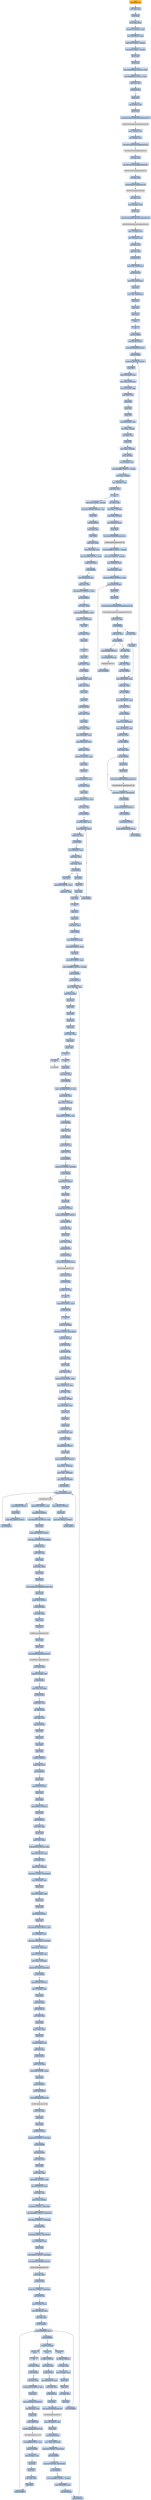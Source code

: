 digraph G {
node[shape=rectangle,style=filled,fillcolor=lightsteelblue,color=lightsteelblue]
bgcolor="transparent"
a0x01006af8call_0x01007119[label="start\ncall 0x01007119",color="lightgrey",fillcolor="orange"];
a0x01007119movl_edi_edi[label="0x01007119\nmovl %edi, %edi"];
a0x0100711bpushl_ebp[label="0x0100711b\npushl %ebp"];
a0x0100711cmovl_esp_ebp[label="0x0100711c\nmovl %esp, %ebp"];
a0x0100711esubl_0x10UINT8_esp[label="0x0100711e\nsubl $0x10<UINT8>, %esp"];
a0x01007121movl_0x0100c2c4_eax[label="0x01007121\nmovl 0x0100c2c4, %eax"];
a0x01007126andl_0x0UINT8__8ebp_[label="0x01007126\nandl $0x0<UINT8>, -8(%ebp)"];
a0x0100712aandl_0x0UINT8__4ebp_[label="0x0100712a\nandl $0x0<UINT8>, -4(%ebp)"];
a0x0100712epushl_ebx[label="0x0100712e\npushl %ebx"];
a0x0100712fpushl_edi[label="0x0100712f\npushl %edi"];
a0x01007130movl_0xbb40e64eUINT32_edi[label="0x01007130\nmovl $0xbb40e64e<UINT32>, %edi"];
a0x01007135movl_0xffff0000UINT32_ebx[label="0x01007135\nmovl $0xffff0000<UINT32>, %ebx"];
a0x0100713acmpl_edi_eax[label="0x0100713a\ncmpl %edi, %eax"];
a0x0100713cje_0x0100714b[label="0x0100713c\nje 0x0100714b"];
a0x0100714bpushl_esi[label="0x0100714b\npushl %esi"];
a0x0100714cleal__8ebp__eax[label="0x0100714c\nleal -8(%ebp), %eax"];
a0x0100714fpushl_eax[label="0x0100714f\npushl %eax"];
a0x01007150call_GetSystemTimeAsFileTime_kernel32_dll[label="0x01007150\ncall GetSystemTimeAsFileTime@kernel32.dll"];
GetSystemTimeAsFileTime_kernel32_dll[label="GetSystemTimeAsFileTime@kernel32.dll",color="lightgrey",fillcolor="lightgrey"];
a0x01007156movl__4ebp__esi[label="0x01007156\nmovl -4(%ebp), %esi"];
a0x01007159xorl__8ebp__esi[label="0x01007159\nxorl -8(%ebp), %esi"];
a0x0100715ccall_GetCurrentProcessId_kernel32_dll[label="0x0100715c\ncall GetCurrentProcessId@kernel32.dll"];
GetCurrentProcessId_kernel32_dll[label="GetCurrentProcessId@kernel32.dll",color="lightgrey",fillcolor="lightgrey"];
a0x01007162xorl_eax_esi[label="0x01007162\nxorl %eax, %esi"];
a0x01007164call_GetCurrentThreadId_kernel32_dll[label="0x01007164\ncall GetCurrentThreadId@kernel32.dll"];
GetCurrentThreadId_kernel32_dll[label="GetCurrentThreadId@kernel32.dll",color="lightgrey",fillcolor="lightgrey"];
a0x0100716axorl_eax_esi[label="0x0100716a\nxorl %eax, %esi"];
a0x0100716ccall_GetTickCount_kernel32_dll[label="0x0100716c\ncall GetTickCount@kernel32.dll"];
GetTickCount_kernel32_dll[label="GetTickCount@kernel32.dll",color="lightgrey",fillcolor="lightgrey"];
a0x01007172xorl_eax_esi[label="0x01007172\nxorl %eax, %esi"];
a0x01007174leal__16ebp__eax[label="0x01007174\nleal -16(%ebp), %eax"];
a0x01007177pushl_eax[label="0x01007177\npushl %eax"];
a0x01007178call_QueryPerformanceCounter_kernel32_dll[label="0x01007178\ncall QueryPerformanceCounter@kernel32.dll"];
QueryPerformanceCounter_kernel32_dll[label="QueryPerformanceCounter@kernel32.dll",color="lightgrey",fillcolor="lightgrey"];
a0x0100717emovl__12ebp__eax[label="0x0100717e\nmovl -12(%ebp), %eax"];
a0x01007181xorl__16ebp__eax[label="0x01007181\nxorl -16(%ebp), %eax"];
a0x01007184xorl_eax_esi[label="0x01007184\nxorl %eax, %esi"];
a0x01007186cmpl_edi_esi[label="0x01007186\ncmpl %edi, %esi"];
a0x01007188je_0x01007192[label="0x01007188\nje 0x01007192"];
a0x0100718atestl_ebx_0x0100c2c4[label="0x0100718a\ntestl %ebx, 0x0100c2c4"];
a0x01007190jne_0x01007197[label="0x01007190\njne 0x01007197"];
a0x01007197movl_esi_0x0100c2c4[label="0x01007197\nmovl %esi, 0x0100c2c4"];
a0x0100719dnotl_esi[label="0x0100719d\nnotl %esi"];
a0x0100719fmovl_esi_0x0100c2c8[label="0x0100719f\nmovl %esi, 0x0100c2c8"];
a0x010071a5popl_esi[label="0x010071a5\npopl %esi"];
a0x010071a6popl_edi[label="0x010071a6\npopl %edi"];
a0x010071a7popl_ebx[label="0x010071a7\npopl %ebx"];
a0x010071a8leave_[label="0x010071a8\nleave "];
a0x010071a9ret[label="0x010071a9\nret"];
a0x01006afdjmp_0x0100684f[label="0x01006afd\njmp 0x0100684f"];
a0x0100684fpushl_0x58UINT8[label="0x0100684f\npushl $0x58<UINT8>"];
a0x01006851pushl_0x100aca8UINT32[label="0x01006851\npushl $0x100aca8<UINT32>"];
a0x01006856call_0x01006fd4[label="0x01006856\ncall 0x01006fd4"];
a0x01006fd4pushl_0x1007032UINT32[label="0x01006fd4\npushl $0x1007032<UINT32>"];
a0x01006fd9pushl_fs_0[label="0x01006fd9\npushl %fs:0"];
a0x01006fe0movl_0x10esp__eax[label="0x01006fe0\nmovl 0x10(%esp), %eax"];
a0x01006fe4movl_ebp_0x10esp_[label="0x01006fe4\nmovl %ebp, 0x10(%esp)"];
a0x01006fe8leal_0x10esp__ebp[label="0x01006fe8\nleal 0x10(%esp), %ebp"];
a0x01006fecsubl_eax_esp[label="0x01006fec\nsubl %eax, %esp"];
a0x01006feepushl_ebx[label="0x01006fee\npushl %ebx"];
a0x01006fefpushl_esi[label="0x01006fef\npushl %esi"];
a0x01006ff0pushl_edi[label="0x01006ff0\npushl %edi"];
a0x01006ff1movl_0x0100c2c4_eax[label="0x01006ff1\nmovl 0x0100c2c4, %eax"];
a0x01006ff6xorl_eax__4ebp_[label="0x01006ff6\nxorl %eax, -4(%ebp)"];
a0x01006ff9xorl_ebp_eax[label="0x01006ff9\nxorl %ebp, %eax"];
a0x01006ffbpushl_eax[label="0x01006ffb\npushl %eax"];
a0x01006ffcmovl_esp__24ebp_[label="0x01006ffc\nmovl %esp, -24(%ebp)"];
a0x01006fffpushl__8ebp_[label="0x01006fff\npushl -8(%ebp)"];
a0x01007002movl__4ebp__eax[label="0x01007002\nmovl -4(%ebp), %eax"];
a0x01007005movl_0xfffffffeUINT32__4ebp_[label="0x01007005\nmovl $0xfffffffe<UINT32>, -4(%ebp)"];
a0x0100700cmovl_eax__8ebp_[label="0x0100700c\nmovl %eax, -8(%ebp)"];
a0x0100700fleal__16ebp__eax[label="0x0100700f\nleal -16(%ebp), %eax"];
a0x01007012movl_eax_fs_0[label="0x01007012\nmovl %eax, %fs:0"];
a0x01007018ret[label="0x01007018\nret"];
a0x0100685bxorl_ebx_ebx[label="0x0100685b\nxorl %ebx, %ebx"];
a0x0100685dmovl_ebx__28ebp_[label="0x0100685d\nmovl %ebx, -28(%ebp)"];
a0x01006860movl_ebx__4ebp_[label="0x01006860\nmovl %ebx, -4(%ebp)"];
a0x01006863leal__104ebp__eax[label="0x01006863\nleal -104(%ebp), %eax"];
a0x01006866pushl_eax[label="0x01006866\npushl %eax"];
a0x01006867call_GetStartupInfoA_kernel32_dll[label="0x01006867\ncall GetStartupInfoA@kernel32.dll"];
GetStartupInfoA_kernel32_dll[label="GetStartupInfoA@kernel32.dll",color="lightgrey",fillcolor="lightgrey"];
a0x0100686dmovl_0xfffffffeUINT32__4ebp_[label="0x0100686d\nmovl $0xfffffffe<UINT32>, -4(%ebp)"];
a0x01006874movl_0x1UINT32__4ebp_[label="0x01006874\nmovl $0x1<UINT32>, -4(%ebp)"];
a0x0100687bmovl_fs_0x18_eax[label="0x0100687b\nmovl %fs:0x18, %eax"];
a0x01006881movl_0x4eax__esi[label="0x01006881\nmovl 0x4(%eax), %esi"];
a0x01006884movl_0x100e250UINT32_edi[label="0x01006884\nmovl $0x100e250<UINT32>, %edi"];
a0x01006889pushl_0x0UINT8[label="0x01006889\npushl $0x0<UINT8>"];
a0x0100688bpushl_esi[label="0x0100688b\npushl %esi"];
a0x0100688cpushl_edi[label="0x0100688c\npushl %edi"];
a0x0100688dcall_InterlockedCompareExchange_kernel32_dll[label="0x0100688d\ncall InterlockedCompareExchange@kernel32.dll"];
InterlockedCompareExchange_kernel32_dll[label="InterlockedCompareExchange@kernel32.dll",color="lightgrey",fillcolor="lightgrey"];
a0x01006893testl_eax_eax[label="0x01006893\ntestl %eax, %eax"];
a0x01006895je_0x010068af[label="0x01006895\nje 0x010068af"];
a0x01006897cmpl_esi_eax[label="0x01006897\ncmpl %esi, %eax"];
a0x010068afxorl_esi_esi[label="0x010068af\nxorl %esi, %esi"];
a0x010068b1incl_esi[label="0x010068b1\nincl %esi"];
a0x010068b2movl_0x0100e24c_eax[label="0x010068b2\nmovl 0x0100e24c, %eax"];
a0x010068b7cmpl_esi_eax[label="0x010068b7\ncmpl %esi, %eax"];
a0x010068b9jne_0x010068c5[label="0x010068b9\njne 0x010068c5"];
a0x010068c5movl_0x0100e24c_eax[label="0x010068c5\nmovl 0x0100e24c, %eax"];
a0x010068catestl_eax_eax[label="0x010068ca\ntestl %eax, %eax"];
a0x010068ccjne_0x010068ee[label="0x010068cc\njne 0x010068ee"];
a0x010068eemovl_esi_0x0100cd94[label="0x010068ee\nmovl %esi, 0x0100cd94"];
a0x010068f4movl_0x0100e24c_eax[label="0x010068f4\nmovl 0x0100e24c, %eax"];
a0x010068f9cmpl_esi_eax[label="0x010068f9\ncmpl %esi, %eax"];
a0x010068fbjne_0x01006918[label="0x010068fb\njne 0x01006918"];
a0x01006918testl_ebx_ebx[label="0x01006918\ntestl %ebx, %ebx"];
a0x0100691ajne_0x01006924[label="0x0100691a\njne 0x01006924"];
a0x0100691cpushl_ebx[label="0x0100691c\npushl %ebx"];
a0x0100691dpushl_edi[label="0x0100691d\npushl %edi"];
a0x0100691ecall_InterlockedExchange_kernel32_dll[label="0x0100691e\ncall InterlockedExchange@kernel32.dll"];
InterlockedExchange_kernel32_dll[label="InterlockedExchange@kernel32.dll",color="lightgrey",fillcolor="lightgrey"];
a0x01006924cmpl_0x0UINT8_0x0100e258[label="0x01006924\ncmpl $0x0<UINT8>, 0x0100e258"];
a0x0100692bje_0x01006948[label="0x0100692b\nje 0x01006948"];
a0x0100692dpushl_0x100e258UINT32[label="0x0100692d\npushl $0x100e258<UINT32>"];
a0x01006932call_0x01006f49[label="0x01006932\ncall 0x01006f49"];
a0x01006f49pushl_0x8UINT8[label="0x01006f49\npushl $0x8<UINT8>"];
a0x01006f4bpushl_0x100acd0UINT32[label="0x01006f4b\npushl $0x100acd0<UINT32>"];
a0x01006f50call_0x01006fd4[label="0x01006f50\ncall 0x01006fd4"];
a0x01006f55andl_0x0UINT8__4ebp_[label="0x01006f55\nandl $0x0<UINT8>, -4(%ebp)"];
a0x01006f59movl_0x1000000UINT32_esi[label="0x01006f59\nmovl $0x1000000<UINT32>, %esi"];
a0x01006f5epushl_esi[label="0x01006f5e\npushl %esi"];
a0x01006f5fcall_0x01006ec0[label="0x01006f5f\ncall 0x01006ec0"];
a0x01006ec0movl_edi_edi[label="0x01006ec0\nmovl %edi, %edi"];
a0x01006ec2pushl_ebp[label="0x01006ec2\npushl %ebp"];
a0x01006ec3movl_esp_ebp[label="0x01006ec3\nmovl %esp, %ebp"];
a0x01006ec5movl_0x8ebp__ecx[label="0x01006ec5\nmovl 0x8(%ebp), %ecx"];
a0x01006ec8movl_0x5a4dUINT32_eax[label="0x01006ec8\nmovl $0x5a4d<UINT32>, %eax"];
a0x01006ecdcmpw_ax_ecx_[label="0x01006ecd\ncmpw %ax, (%ecx)"];
a0x01006ed0je_0x01006ed6[label="0x01006ed0\nje 0x01006ed6"];
a0x01006ed6movl_0x3cecx__eax[label="0x01006ed6\nmovl 0x3c(%ecx), %eax"];
a0x01006ed9addl_ecx_eax[label="0x01006ed9\naddl %ecx, %eax"];
a0x01006edbcmpl_0x4550UINT32_eax_[label="0x01006edb\ncmpl $0x4550<UINT32>, (%eax)"];
a0x01006ee1jne_0x01006ed2[label="0x01006ee1\njne 0x01006ed2"];
a0x01006ee3xorl_edx_edx[label="0x01006ee3\nxorl %edx, %edx"];
a0x01006ee5movl_0x10bUINT32_ecx[label="0x01006ee5\nmovl $0x10b<UINT32>, %ecx"];
a0x01006eeacmpw_cx_0x18eax_[label="0x01006eea\ncmpw %cx, 0x18(%eax)"];
a0x01006eeesete_dl[label="0x01006eee\nsete %dl"];
a0x01006ef1movl_edx_eax[label="0x01006ef1\nmovl %edx, %eax"];
a0x01006ef3popl_ebp[label="0x01006ef3\npopl %ebp"];
a0x01006ef4ret[label="0x01006ef4\nret"];
a0x01006f64popl_ecx[label="0x01006f64\npopl %ecx"];
a0x01006f65testl_eax_eax[label="0x01006f65\ntestl %eax, %eax"];
a0x01006f67je_0x01006fa6[label="0x01006f67\nje 0x01006fa6"];
a0x01006f69movl_0x8ebp__eax[label="0x01006f69\nmovl 0x8(%ebp), %eax"];
a0x01006f6csubl_esi_eax[label="0x01006f6c\nsubl %esi, %eax"];
a0x01006f6epushl_eax[label="0x01006f6e\npushl %eax"];
a0x01006f6fpushl_esi[label="0x01006f6f\npushl %esi"];
a0x01006f70call_0x01006f00[label="0x01006f70\ncall 0x01006f00"];
a0x01006f00movl_edi_edi[label="0x01006f00\nmovl %edi, %edi"];
a0x01006f02pushl_ebp[label="0x01006f02\npushl %ebp"];
a0x01006f03movl_esp_ebp[label="0x01006f03\nmovl %esp, %ebp"];
a0x01006f05movl_0x8ebp__eax[label="0x01006f05\nmovl 0x8(%ebp), %eax"];
a0x01006f08movl_0x3ceax__ecx[label="0x01006f08\nmovl 0x3c(%eax), %ecx"];
a0x01006f0baddl_eax_ecx[label="0x01006f0b\naddl %eax, %ecx"];
a0x01006f0dmovzwl_0x14ecx__eax[label="0x01006f0d\nmovzwl 0x14(%ecx), %eax"];
a0x01006f11pushl_ebx[label="0x01006f11\npushl %ebx"];
a0x01006f12pushl_esi[label="0x01006f12\npushl %esi"];
a0x01006f13movzwl_0x6ecx__esi[label="0x01006f13\nmovzwl 0x6(%ecx), %esi"];
a0x01006f17xorl_edx_edx[label="0x01006f17\nxorl %edx, %edx"];
a0x01006f19pushl_edi[label="0x01006f19\npushl %edi"];
a0x01006f1aleal_0x18eaxecx__eax[label="0x01006f1a\nleal 0x18(%eax,%ecx), %eax"];
a0x01006f1etestl_esi_esi[label="0x01006f1e\ntestl %esi, %esi"];
a0x01006f20jbe_0x01006f3d[label="0x01006f20\njbe 0x01006f3d"];
a0x01006f22movl_0xcebp__edi[label="0x01006f22\nmovl 0xc(%ebp), %edi"];
a0x01006f25movl_0xceax__ecx[label="0x01006f25\nmovl 0xc(%eax), %ecx"];
a0x01006f28cmpl_ecx_edi[label="0x01006f28\ncmpl %ecx, %edi"];
a0x01006f2ajb_0x01006f35[label="0x01006f2a\njb 0x01006f35"];
a0x01006f2cmovl_0x8eax__ebx[label="0x01006f2c\nmovl 0x8(%eax), %ebx"];
a0x01006f2faddl_ecx_ebx[label="0x01006f2f\naddl %ecx, %ebx"];
a0x01006f31cmpl_ebx_edi[label="0x01006f31\ncmpl %ebx, %edi"];
a0x01006f33jb_0x01006f3f[label="0x01006f33\njb 0x01006f3f"];
a0x01006f35incl_edx[label="0x01006f35\nincl %edx"];
a0x01006f36addl_0x28UINT8_eax[label="0x01006f36\naddl $0x28<UINT8>, %eax"];
a0x01006f39cmpl_esi_edx[label="0x01006f39\ncmpl %esi, %edx"];
a0x01006f3bjb_0x01006f25[label="0x01006f3b\njb 0x01006f25"];
a0x01006f3fpopl_edi[label="0x01006f3f\npopl %edi"];
a0x01006f40popl_esi[label="0x01006f40\npopl %esi"];
a0x01006f41popl_ebx[label="0x01006f41\npopl %ebx"];
a0x01006f42popl_ebp[label="0x01006f42\npopl %ebp"];
a0x01006f43ret[label="0x01006f43\nret"];
a0x01006f75popl_ecx[label="0x01006f75\npopl %ecx"];
a0x01006f76popl_ecx[label="0x01006f76\npopl %ecx"];
a0x01006f77testl_eax_eax[label="0x01006f77\ntestl %eax, %eax"];
a0x01006f79je_0x01006fa6[label="0x01006f79\nje 0x01006fa6"];
a0x01006f7bmovl_0x24eax__eax[label="0x01006f7b\nmovl 0x24(%eax), %eax"];
a0x01006f7eshrl_0x1fUINT8_eax[label="0x01006f7e\nshrl $0x1f<UINT8>, %eax"];
a0x01006f81notl_eax[label="0x01006f81\nnotl %eax"];
a0x01006f83andl_0x1UINT8_eax[label="0x01006f83\nandl $0x1<UINT8>, %eax"];
a0x01006f86movl_0xfffffffeUINT32__4ebp_[label="0x01006f86\nmovl $0xfffffffe<UINT32>, -4(%ebp)"];
a0x01006f8djmp_0x01006faf[label="0x01006f8d\njmp 0x01006faf"];
a0x01006fafcall_0x01007019[label="0x01006faf\ncall 0x01007019"];
a0x01007019movl__16ebp__ecx[label="0x01007019\nmovl -16(%ebp), %ecx"];
a0x0100701cmovl_ecx_fs_0[label="0x0100701c\nmovl %ecx, %fs:0"];
a0x01007023popl_ecx[label="0x01007023\npopl %ecx"];
a0x01007024popl_edi[label="0x01007024\npopl %edi"];
a0x01007025popl_edi[label="0x01007025\npopl %edi"];
a0x01007026popl_esi[label="0x01007026\npopl %esi"];
a0x01007027popl_ebx[label="0x01007027\npopl %ebx"];
a0x01007028movl_ebp_esp[label="0x01007028\nmovl %ebp, %esp"];
a0x0100702apopl_ebp[label="0x0100702a\npopl %ebp"];
a0x0100702bpushl_ecx[label="0x0100702b\npushl %ecx"];
a0x0100702cret[label="0x0100702c\nret"];
a0x01006fb4ret[label="0x01006fb4\nret"];
a0x01006937popl_ecx[label="0x01006937\npopl %ecx"];
a0x01006938testl_eax_eax[label="0x01006938\ntestl %eax, %eax"];
a0x0100693aje_0x01006948[label="0x0100693a\nje 0x01006948"];
a0x01006948movl__acmdln_msvcrt_dll_eax[label="0x01006948\nmovl _acmdln@msvcrt.dll, %eax"];
a0x0100694dmovl_eax__esi[label="0x0100694d\nmovl (%eax), %esi"];
a0x0100694fmovl_esi__32ebp_[label="0x0100694f\nmovl %esi, -32(%ebp)"];
a0x01006952movb_esi__al[label="0x01006952\nmovb (%esi), %al"];
a0x01006954cmpb_0x20UINT8_al[label="0x01006954\ncmpb $0x20<UINT8>, %al"];
a0x01006956ja_0x010069a4[label="0x01006956\nja 0x010069a4"];
a0x01006958testb_al_al[label="0x01006958\ntestb %al, %al"];
a0x0100695aje_0x01006962[label="0x0100695a\nje 0x01006962"];
a0x01006962movb_esi__al[label="0x01006962\nmovb (%esi), %al"];
a0x01006964testb_al_al[label="0x01006964\ntestb %al, %al"];
a0x01006966je_0x01006972[label="0x01006966\nje 0x01006972"];
a0x01006972testb_0x1UINT8__60ebp_[label="0x01006972\ntestb $0x1<UINT8>, -60(%ebp)"];
a0x01006976je_0x0100697e[label="0x01006976\nje 0x0100697e"];
a0x0100697epushl_0xaUINT8[label="0x0100697e\npushl $0xa<UINT8>"];
a0x01006980popl_eax[label="0x01006980\npopl %eax"];
a0x01006981pushl_eax[label="0x01006981\npushl %eax"];
a0x01006982pushl_esi[label="0x01006982\npushl %esi"];
a0x01006983pushl_0x0UINT8[label="0x01006983\npushl $0x0<UINT8>"];
a0x01006985pushl_0x1000000UINT32[label="0x01006985\npushl $0x1000000<UINT32>"];
a0x0100698acall_0x01006783[label="0x0100698a\ncall 0x01006783"];
a0x01006783movl_edi_edi[label="0x01006783\nmovl %edi, %edi"];
a0x01006785pushl_ebp[label="0x01006785\npushl %ebp"];
a0x01006786movl_esp_ebp[label="0x01006786\nmovl %esp, %ebp"];
a0x01006788call_0x01002e73[label="0x01006788\ncall 0x01002e73"];
a0x01002e73call_0x01002e5d[label="0x01002e73\ncall 0x01002e5d"];
a0x01002e5dcall_GetVersion_kernel32_dll[label="0x01002e5d\ncall GetVersion@kernel32.dll"];
GetVersion_kernel32_dll[label="GetVersion@kernel32.dll",color="lightgrey",fillcolor="lightgrey"];
a0x01002e63testl_eax_eax[label="0x01002e63\ntestl %eax, %eax"];
a0x01002e65jns_0x01002e6a[label="0x01002e65\njns 0x01002e6a"];
a0x01002e6amovzbl_al_eax[label="0x01002e6a\nmovzbl %al, %eax"];
a0x01002e6dret[label="0x01002e6d\nret"];
a0x01002e78cmpl_0x6UINT8_eax[label="0x01002e78\ncmpl $0x6<UINT8>, %eax"];
a0x01002e7bjb_0x01002ea6[label="0x01002e7b\njb 0x01002ea6"];
a0x01002ea6ret[label="0x01002ea6\nret"];
a0x0100678dpushl_0x14ebp_[label="0x0100678d\npushl 0x14(%ebp)"];
a0x01006790andl_0x0UINT8_0x0100d0c4[label="0x01006790\nandl $0x0<UINT8>, 0x0100d0c4"];
a0x01006797pushl_0x10ebp_[label="0x01006797\npushl 0x10(%ebp)"];
a0x0100679apushl_0x8ebp_[label="0x0100679a\npushl 0x8(%ebp)"];
a0x0100679dcall_0x010057b6[label="0x0100679d\ncall 0x010057b6"];
a0x010057b6movl_edi_edi[label="0x010057b6\nmovl %edi, %edi"];
a0x010057b8pushl_ebp[label="0x010057b8\npushl %ebp"];
a0x010057b9movl_esp_ebp[label="0x010057b9\nmovl %esp, %ebp"];
a0x010057bbsubl_0x110UINT32_esp[label="0x010057bb\nsubl $0x110<UINT32>, %esp"];
a0x010057c1movl_0x0100c2c4_eax[label="0x010057c1\nmovl 0x0100c2c4, %eax"];
a0x010057c6xorl_ebp_eax[label="0x010057c6\nxorl %ebp, %eax"];
a0x010057c8movl_eax__4ebp_[label="0x010057c8\nmovl %eax, -4(%ebp)"];
a0x010057cbmovl_0xcebp__eax[label="0x010057cb\nmovl 0xc(%ebp), %eax"];
a0x010057cepushl_ebx[label="0x010057ce\npushl %ebx"];
a0x010057cfpushl_esi[label="0x010057cf\npushl %esi"];
a0x010057d0pushl_edi[label="0x010057d0\npushl %edi"];
a0x010057d1movl_0x8ebp__edi[label="0x010057d1\nmovl 0x8(%ebp), %edi"];
a0x010057d4xorl_ebx_ebx[label="0x010057d4\nxorl %ebx, %ebx"];
a0x010057d6pushl_0x8fcUINT32[label="0x010057d6\npushl $0x8fc<UINT32>"];
a0x010057dbpushl_ebx[label="0x010057db\npushl %ebx"];
a0x010057dcpushl_0x100d200UINT32[label="0x010057dc\npushl $0x100d200<UINT32>"];
a0x010057e1movl_eax__272ebp_[label="0x010057e1\nmovl %eax, -272(%ebp)"];
a0x010057e7movl_ebx__268ebp_[label="0x010057e7\nmovl %ebx, -268(%ebp)"];
a0x010057edmovl_edi_0x0100db04[label="0x010057ed\nmovl %edi, 0x0100db04"];
a0x010057f3call_0x01006b1c[label="0x010057f3\ncall 0x01006b1c"];
a0x01006b1cjmp_memset_msvcrt_dll[label="0x01006b1c\njmp memset@msvcrt.dll"];
memset_msvcrt_dll[label="memset@msvcrt.dll",color="lightgrey",fillcolor="lightgrey"];
a0x010057f8pushl_0x32cUINT32[label="0x010057f8\npushl $0x32c<UINT32>"];
a0x010057fdpushl_ebx[label="0x010057fd\npushl %ebx"];
a0x010057fepushl_0x100dee0UINT32[label="0x010057fe\npushl $0x100dee0<UINT32>"];
a0x01005803call_0x01006b1c[label="0x01005803\ncall 0x01006b1c"];
a0x01005808pushl_0x104UINT32[label="0x01005808\npushl $0x104<UINT32>"];
a0x0100580dpushl_ebx[label="0x0100580d\npushl %ebx"];
a0x0100580epushl_0x100d0e0UINT32[label="0x0100580e\npushl $0x100d0e0<UINT32>"];
a0x01005813call_0x01006b1c[label="0x01005813\ncall 0x01006b1c"];
a0x01005818addl_0x24UINT8_esp[label="0x01005818\naddl $0x24<UINT8>, %esp"];
a0x0100581bpushl_0x7fUINT8[label="0x0100581b\npushl $0x7f<UINT8>"];
a0x0100581dmovl_0x100d214UINT32_esi[label="0x0100581d\nmovl $0x100d214<UINT32>, %esi"];
a0x01005822pushl_esi[label="0x01005822\npushl %esi"];
a0x01005823pushl_0x10014ecUINT32[label="0x01005823\npushl $0x10014ec<UINT32>"];
a0x01005828movl_0x1UINT32_0x0100d4ac[label="0x01005828\nmovl $0x1<UINT32>, 0x0100d4ac"];
a0x01005832call_0x0100311b[label="0x01005832\ncall 0x0100311b"];
a0x0100311bmovl_edi_edi[label="0x0100311b\nmovl %edi, %edi"];
a0x0100311dpushl_ebp[label="0x0100311d\npushl %ebp"];
a0x0100311emovl_esp_ebp[label="0x0100311e\nmovl %esp, %ebp"];
a0x01003120pushl_ebx[label="0x01003120\npushl %ebx"];
a0x01003121pushl_esi[label="0x01003121\npushl %esi"];
a0x01003122movl_FindResourceA_kernel32_dll_esi[label="0x01003122\nmovl FindResourceA@kernel32.dll, %esi"];
a0x01003128pushl_edi[label="0x01003128\npushl %edi"];
a0x01003129pushl_0xaUINT8[label="0x01003129\npushl $0xa<UINT8>"];
a0x0100312bpushl_0x8ebp_[label="0x0100312b\npushl 0x8(%ebp)"];
a0x0100312exorl_ebx_ebx[label="0x0100312e\nxorl %ebx, %ebx"];
a0x01003130pushl_ebx[label="0x01003130\npushl %ebx"];
a0x01003131call_esi[label="0x01003131\ncall %esi"];
FindResourceA_kernel32_dll[label="FindResourceA@kernel32.dll",color="lightgrey",fillcolor="lightgrey"];
a0x01003133pushl_eax[label="0x01003133\npushl %eax"];
a0x01003134pushl_ebx[label="0x01003134\npushl %ebx"];
a0x01003135call_SizeofResource_kernel32_dll[label="0x01003135\ncall SizeofResource@kernel32.dll"];
SizeofResource_kernel32_dll[label="SizeofResource@kernel32.dll",color="lightgrey",fillcolor="lightgrey"];
a0x0100313bmovl_eax_edi[label="0x0100313b\nmovl %eax, %edi"];
a0x0100313dcmpl_0x10ebp__edi[label="0x0100313d\ncmpl 0x10(%ebp), %edi"];
a0x01003140ja_0x01003182[label="0x01003140\nja 0x01003182"];
a0x01003142cmpl_ebx_0xcebp_[label="0x01003142\ncmpl %ebx, 0xc(%ebp)"];
a0x01003145je_0x01003182[label="0x01003145\nje 0x01003182"];
a0x01003147cmpl_ebx_edi[label="0x01003147\ncmpl %ebx, %edi"];
a0x01003149jne_0x0100314f[label="0x01003149\njne 0x0100314f"];
a0x0100314bxorl_eax_eax[label="0x0100314b\nxorl %eax, %eax"];
a0x0100314djmp_0x01003182[label="0x0100314d\njmp 0x01003182"];
a0x01003182popl_edi[label="0x01003182\npopl %edi"];
a0x01003183popl_esi[label="0x01003183\npopl %esi"];
a0x01003184popl_ebx[label="0x01003184\npopl %ebx"];
a0x01003185popl_ebp[label="0x01003185\npopl %ebp"];
a0x01003186ret_0xcUINT16[label="0x01003186\nret $0xc<UINT16>"];
a0x01005837cmpl_ebx_eax[label="0x01005837\ncmpl %ebx, %eax"];
a0x01005839je_0x01005a16[label="0x01005839\nje 0x01005a16"];
a0x01005a16pushl_ebx[label="0x01005a16\npushl %ebx"];
a0x01005a17pushl_0x10UINT8[label="0x01005a17\npushl $0x10<UINT8>"];
a0x01005a19pushl_ebx[label="0x01005a19\npushl %ebx"];
a0x01005a1apushl_ebx[label="0x01005a1a\npushl %ebx"];
a0x01005a1bpushl_0x4b1UINT32[label="0x01005a1b\npushl $0x4b1<UINT32>"];
a0x01005a20pushl_ebx[label="0x01005a20\npushl %ebx"];
a0x01005a21call_0x010037c2[label="0x01005a21\ncall 0x010037c2"];
a0x010037c2movl_edi_edi[label="0x010037c2\nmovl %edi, %edi"];
a0x010037c4pushl_ebp[label="0x010037c4\npushl %ebp"];
a0x010037c5movl_esp_ebp[label="0x010037c5\nmovl %esp, %ebp"];
a0x010037c7subl_0x244UINT32_esp[label="0x010037c7\nsubl $0x244<UINT32>, %esp"];
a0x010037cdmovl_0x0100c2c4_eax[label="0x010037cd\nmovl 0x0100c2c4, %eax"];
a0x010037d2xorl_ebp_eax[label="0x010037d2\nxorl %ebp, %eax"];
a0x010037d4movl_eax__4ebp_[label="0x010037d4\nmovl %eax, -4(%ebp)"];
a0x010037d7testb_0x1UINT8_0x0100def8[label="0x010037d7\ntestb $0x1<UINT8>, 0x0100def8"];
a0x010037demovl_0x8ebp__eax[label="0x010037de\nmovl 0x8(%ebp), %eax"];
a0x010037e1pushl_ebx[label="0x010037e1\npushl %ebx"];
a0x010037e2movl_0x10ebp__ebx[label="0x010037e2\nmovl 0x10(%ebp), %ebx"];
a0x010037e5pushl_esi[label="0x010037e5\npushl %esi"];
a0x010037e6pushl_edi[label="0x010037e6\npushl %edi"];
a0x010037e7pushl_0xdUINT8[label="0x010037e7\npushl $0xd<UINT8>"];
a0x010037e9popl_ecx[label="0x010037e9\npopl %ecx"];
a0x010037eamovl_0x1001404UINT32_esi[label="0x010037ea\nmovl $0x1001404<UINT32>, %esi"];
a0x010037efleal__60ebp__edi[label="0x010037ef\nleal -60(%ebp), %edi"];
a0x010037f2repz_movsl_ds_esi__es_edi_[label="0x010037f2\nrepz movsl %ds:(%esi), %es:(%edi)"];
a0x010037f4movl_eax__580ebp_[label="0x010037f4\nmovl %eax, -580(%ebp)"];
a0x010037famovl_0x14ebp__eax[label="0x010037fa\nmovl 0x14(%ebp), %eax"];
a0x010037fdmovl_eax__576ebp_[label="0x010037fd\nmovl %eax, -576(%ebp)"];
a0x01003803movsb_ds_esi__es_edi_[label="0x01003803\nmovsb %ds:(%esi), %es:(%edi)"];
a0x01003804jne_0x01003990[label="0x01003804\njne 0x01003990"];
a0x0100380apushl_0x200UINT32[label="0x0100380a\npushl $0x200<UINT32>"];
a0x0100380fleal__572ebp__eax[label="0x0100380f\nleal -572(%ebp), %eax"];
a0x01003815pushl_eax[label="0x01003815\npushl %eax"];
a0x01003816pushl_0xcebp_[label="0x01003816\npushl 0xc(%ebp)"];
a0x01003819call_0x0100318e[label="0x01003819\ncall 0x0100318e"];
a0x0100318emovl_edi_edi[label="0x0100318e\nmovl %edi, %edi"];
a0x01003190pushl_ebp[label="0x01003190\npushl %ebp"];
a0x01003191movl_esp_ebp[label="0x01003191\nmovl %esp, %ebp"];
a0x01003193pushl_esi[label="0x01003193\npushl %esi"];
a0x01003194movl_0xcebp__esi[label="0x01003194\nmovl 0xc(%ebp), %esi"];
a0x01003197testl_esi_esi[label="0x01003197\ntestl %esi, %esi"];
a0x01003199je_0x010031b1[label="0x01003199\nje 0x010031b1"];
a0x0100319bpushl_0x10ebp_[label="0x0100319b\npushl 0x10(%ebp)"];
a0x0100319emovb_0x0UINT8_esi_[label="0x0100319e\nmovb $0x0<UINT8>, (%esi)"];
a0x010031a1pushl_esi[label="0x010031a1\npushl %esi"];
a0x010031a2pushl_0x8ebp_[label="0x010031a2\npushl 0x8(%ebp)"];
a0x010031a5pushl_0x0100db04[label="0x010031a5\npushl 0x0100db04"];
a0x010031abcall_LoadStringA_user32_dll[label="0x010031ab\ncall LoadStringA@user32.dll"];
LoadStringA_user32_dll[label="LoadStringA@user32.dll",color="lightgrey",fillcolor="lightgrey"];
a0x010031b1movl_esi_eax[label="0x010031b1\nmovl %esi, %eax"];
a0x010031b3popl_esi[label="0x010031b3\npopl %esi"];
a0x010031b4popl_ebp[label="0x010031b4\npopl %ebp"];
a0x010031b5ret_0xcUINT16[label="0x010031b5\nret $0xc<UINT16>"];
a0x0100381ecmpb_0x0UINT8__572ebp_[label="0x0100381e\ncmpb $0x0<UINT8>, -572(%ebp)"];
a0x01003825jne_0x0100386f[label="0x01003825\njne 0x0100386f"];
a0x01003827call_0x01007661[label="0x01003827\ncall 0x01007661"];
a0x01007661movl_edi_edi[label="0x01007661\nmovl %edi, %edi"];
a0x01007663pushl_ebp[label="0x01007663\npushl %ebp"];
a0x01007664movl_esp_ebp[label="0x01007664\nmovl %esp, %ebp"];
a0x01007666subl_0xb4UINT32_esp[label="0x01007666\nsubl $0xb4<UINT32>, %esp"];
a0x0100766cmovl_0x0100c2c4_eax[label="0x0100766c\nmovl 0x0100c2c4, %eax"];
a0x01007671xorl_ebp_eax[label="0x01007671\nxorl %ebp, %eax"];
a0x01007673movl_eax__4ebp_[label="0x01007673\nmovl %eax, -4(%ebp)"];
a0x01007676andl_0x0UINT8__168ebp_[label="0x01007676\nandl $0x0<UINT8>, -168(%ebp)"];
a0x0100767dcmpl_0xfffffffeUINT8_0x0100c5e4[label="0x0100767d\ncmpl $0xfffffffe<UINT8>, 0x0100c5e4"];
a0x01007684movl_0xcUINT32__176ebp_[label="0x01007684\nmovl $0xc<UINT32>, -176(%ebp)"];
a0x0100768ejne_0x01007786[label="0x0100768e\njne 0x01007786"];
a0x01007694andl_0x0UINT8_0x0100c5e4[label="0x01007694\nandl $0x0<UINT8>, 0x0100c5e4"];
a0x0100769bleal__164ebp__eax[label="0x0100769b\nleal -164(%ebp), %eax"];
a0x010076a1pushl_eax[label="0x010076a1\npushl %eax"];
a0x010076a2movl_0x94UINT32__164ebp_[label="0x010076a2\nmovl $0x94<UINT32>, -164(%ebp)"];
a0x010076accall_GetVersionExA_kernel32_dll[label="0x010076ac\ncall GetVersionExA@kernel32.dll"];
GetVersionExA_kernel32_dll[label="GetVersionExA@kernel32.dll",color="lightgrey",fillcolor="lightgrey"];
a0x010076b2testl_eax_eax[label="0x010076b2\ntestl %eax, %eax"];
a0x010076b4je_0x01007786[label="0x010076b4\nje 0x01007786"];
a0x010076bacmpl_0x1UINT8__148ebp_[label="0x010076ba\ncmpl $0x1<UINT8>, -148(%ebp)"];
a0x010076c1jne_0x01007786[label="0x010076c1\njne 0x01007786"];
a0x01007786movl__4ebp__ecx[label="0x01007786\nmovl -4(%ebp), %ecx"];
a0x01007789movl_0x0100c5e4_eax[label="0x01007789\nmovl 0x0100c5e4, %eax"];
a0x0100778exorl_ebp_ecx[label="0x0100778e\nxorl %ebp, %ecx"];
a0x01007790call_0x01006b07[label="0x01007790\ncall 0x01006b07"];
a0x01006b07cmpl_0x0100c2c4_ecx[label="0x01006b07\ncmpl 0x0100c2c4, %ecx"];
a0x01006b0djne_0x01006b12[label="0x01006b0d\njne 0x01006b12"];
a0x01006b0fret_0x0UINT16[label="0x01006b0f\nret $0x0<UINT16>"];
a0x01007795leave_[label="0x01007795\nleave "];
a0x01007796ret[label="0x01007796\nret"];
a0x0100382ctestl_eax_eax[label="0x0100382c\ntestl %eax, %eax"];
a0x0100382eje_0x0100384a[label="0x0100382e\nje 0x0100384a"];
a0x0100384axorl_eax_eax[label="0x0100384a\nxorl %eax, %eax"];
a0x0100384corl_0x10010UINT32_eax[label="0x0100384c\norl $0x10010<UINT32>, %eax"];
a0x01003851pushl_eax[label="0x01003851\npushl %eax"];
a0x01003852pushl_0x100d214UINT32[label="0x01003852\npushl $0x100d214<UINT32>"];
a0x01003857leal__60ebp__eax[label="0x01003857\nleal -60(%ebp), %eax"];
a0x0100385apushl_eax[label="0x0100385a\npushl %eax"];
a0x0100385bpushl__580ebp_[label="0x0100385b\npushl -580(%ebp)"];
a0x01003861call_MessageBoxA_user32_dll[label="0x01003861\ncall MessageBoxA@user32.dll"];
MessageBoxA_user32_dll[label="MessageBoxA@user32.dll",color="lightgrey",fillcolor="lightgrey"];
a0x01003867orl_0xffffffffUINT8_eax[label="0x01003867\norl $0xffffffff<UINT8>, %eax"];
a0x0100386ajmp_0x01003993[label="0x0100386a\njmp 0x01003993"];
a0x01003993movl__4ebp__ecx[label="0x01003993\nmovl -4(%ebp), %ecx"];
a0x01003996popl_edi[label="0x01003996\npopl %edi"];
a0x01003997popl_esi[label="0x01003997\npopl %esi"];
a0x01003998xorl_ebp_ecx[label="0x01003998\nxorl %ebp, %ecx"];
a0x0100399apopl_ebx[label="0x0100399a\npopl %ebx"];
a0x0100399bcall_0x01006b07[label="0x0100399b\ncall 0x01006b07"];
a0x010039a0leave_[label="0x010039a0\nleave "];
a0x010039a1ret_0x18UINT16[label="0x010039a1\nret $0x18<UINT16>"];
a0x01005a26xorl_eax_eax[label="0x01005a26\nxorl %eax, %eax"];
a0x01005a28movl__4ebp__ecx[label="0x01005a28\nmovl -4(%ebp), %ecx"];
a0x01005a2bpopl_edi[label="0x01005a2b\npopl %edi"];
a0x01005a2cpopl_esi[label="0x01005a2c\npopl %esi"];
a0x01005a2dxorl_ebp_ecx[label="0x01005a2d\nxorl %ebp, %ecx"];
a0x01005a2fpopl_ebx[label="0x01005a2f\npopl %ebx"];
a0x01005a30call_0x01006b07[label="0x01005a30\ncall 0x01006b07"];
a0x01005a35leave_[label="0x01005a35\nleave "];
a0x01005a36ret_0xcUINT16[label="0x01005a36\nret $0xc<UINT16>"];
a0x010067a2testl_eax_eax[label="0x010067a2\ntestl %eax, %eax"];
a0x010067a4je_0x010067d0[label="0x010067a4\nje 0x010067d0"];
a0x010067d0movl_0x0100cd70_eax[label="0x010067d0\nmovl 0x0100cd70, %eax"];
a0x010067d5testl_eax_eax[label="0x010067d5\ntestl %eax, %eax"];
a0x010067d7je_0x010067e0[label="0x010067d7\nje 0x010067e0"];
a0x010067d9pushl_eax[label="0x010067d9\npushl %eax"];
a0x010067dacall_CloseHandle_kernel32_dll[label="0x010067da\ncall CloseHandle@kernel32.dll"];
CloseHandle_kernel32_dll[label="CloseHandle@kernel32.dll",color="lightgrey",fillcolor="lightgrey"];
a0x010067e0movl_0x0100d0c4_eax[label="0x010067e0\nmovl 0x0100d0c4, %eax"];
a0x010067e5popl_ebp[label="0x010067e5\npopl %ebp"];
a0x010067e6ret_0x10UINT16[label="0x010067e6\nret $0x10<UINT16>"];
a0x0100698fmovl_eax_0x0100cd90[label="0x0100698f\nmovl %eax, 0x0100cd90"];
a0x01006994cmpl_0x0UINT8_0x0100cd84[label="0x01006994\ncmpl $0x0<UINT8>, 0x0100cd84"];
a0x0100699bjne_0x010069f8[label="0x0100699b\njne 0x010069f8"];
a0x010069f8cmpl_0x0UINT8_0x0100cd94[label="0x010069f8\ncmpl $0x0<UINT8>, 0x0100cd94"];
a0x010069ffjne_0x01006a07[label="0x010069ff\njne 0x01006a07"];
a0x01006a07movl_0xfffffffeUINT32__4ebp_[label="0x01006a07\nmovl $0xfffffffe<UINT32>, -4(%ebp)"];
a0x01006a0emovl_0x0100cd90_eax[label="0x01006a0e\nmovl 0x0100cd90, %eax"];
a0x01006a13jmp_0x01006a28[label="0x01006a13\njmp 0x01006a28"];
a0x01006a28call_0x01007019[label="0x01006a28\ncall 0x01007019"];
a0x01006a2dret[label="0x01006a2d\nret"];
a0x7c8000c0[label="0x7c8000c0",color="lightgrey",fillcolor="lightgrey"];
a0x01006899jne_0x010068a2[label="0x01006899\njne 0x010068a2"];
a0x0100689bxorl_esi_esi[label="0x0100689b\nxorl %esi, %esi"];
a0x010068a2pushl_0x3e8UINT32[label="0x010068a2\npushl $0x3e8<UINT32>"];
a0x010068a7call_Sleep_kernel32_dll[label="0x010068a7\ncall Sleep@kernel32.dll"];
Sleep_kernel32_dll[label="Sleep@kernel32.dll",color="lightgrey",fillcolor="lightgrey"];
a0x010068adjmp_0x01006889[label="0x010068ad\njmp 0x01006889"];
a0x0100689dincl_esi[label="0x0100689d\nincl %esi"];
a0x0100689emovl_esi_ebx[label="0x0100689e\nmovl %esi, %ebx"];
a0x010068a0jmp_0x010068b2[label="0x010068a0\njmp 0x010068b2"];
a0x01006af8call_0x01007119 -> a0x01007119movl_edi_edi [color="#000000"];
a0x01007119movl_edi_edi -> a0x0100711bpushl_ebp [color="#000000"];
a0x0100711bpushl_ebp -> a0x0100711cmovl_esp_ebp [color="#000000"];
a0x0100711cmovl_esp_ebp -> a0x0100711esubl_0x10UINT8_esp [color="#000000"];
a0x0100711esubl_0x10UINT8_esp -> a0x01007121movl_0x0100c2c4_eax [color="#000000"];
a0x01007121movl_0x0100c2c4_eax -> a0x01007126andl_0x0UINT8__8ebp_ [color="#000000"];
a0x01007126andl_0x0UINT8__8ebp_ -> a0x0100712aandl_0x0UINT8__4ebp_ [color="#000000"];
a0x0100712aandl_0x0UINT8__4ebp_ -> a0x0100712epushl_ebx [color="#000000"];
a0x0100712epushl_ebx -> a0x0100712fpushl_edi [color="#000000"];
a0x0100712fpushl_edi -> a0x01007130movl_0xbb40e64eUINT32_edi [color="#000000"];
a0x01007130movl_0xbb40e64eUINT32_edi -> a0x01007135movl_0xffff0000UINT32_ebx [color="#000000"];
a0x01007135movl_0xffff0000UINT32_ebx -> a0x0100713acmpl_edi_eax [color="#000000"];
a0x0100713acmpl_edi_eax -> a0x0100713cje_0x0100714b [color="#000000"];
a0x0100713cje_0x0100714b -> a0x0100714bpushl_esi [color="#000000",label="T"];
a0x0100714bpushl_esi -> a0x0100714cleal__8ebp__eax [color="#000000"];
a0x0100714cleal__8ebp__eax -> a0x0100714fpushl_eax [color="#000000"];
a0x0100714fpushl_eax -> a0x01007150call_GetSystemTimeAsFileTime_kernel32_dll [color="#000000"];
a0x01007150call_GetSystemTimeAsFileTime_kernel32_dll -> GetSystemTimeAsFileTime_kernel32_dll [color="#000000"];
GetSystemTimeAsFileTime_kernel32_dll -> a0x01007156movl__4ebp__esi [color="#000000"];
a0x01007156movl__4ebp__esi -> a0x01007159xorl__8ebp__esi [color="#000000"];
a0x01007159xorl__8ebp__esi -> a0x0100715ccall_GetCurrentProcessId_kernel32_dll [color="#000000"];
a0x0100715ccall_GetCurrentProcessId_kernel32_dll -> GetCurrentProcessId_kernel32_dll [color="#000000"];
GetCurrentProcessId_kernel32_dll -> a0x01007162xorl_eax_esi [color="#000000"];
a0x01007162xorl_eax_esi -> a0x01007164call_GetCurrentThreadId_kernel32_dll [color="#000000"];
a0x01007164call_GetCurrentThreadId_kernel32_dll -> GetCurrentThreadId_kernel32_dll [color="#000000"];
GetCurrentThreadId_kernel32_dll -> a0x0100716axorl_eax_esi [color="#000000"];
a0x0100716axorl_eax_esi -> a0x0100716ccall_GetTickCount_kernel32_dll [color="#000000"];
a0x0100716ccall_GetTickCount_kernel32_dll -> GetTickCount_kernel32_dll [color="#000000"];
GetTickCount_kernel32_dll -> a0x01007172xorl_eax_esi [color="#000000"];
a0x01007172xorl_eax_esi -> a0x01007174leal__16ebp__eax [color="#000000"];
a0x01007174leal__16ebp__eax -> a0x01007177pushl_eax [color="#000000"];
a0x01007177pushl_eax -> a0x01007178call_QueryPerformanceCounter_kernel32_dll [color="#000000"];
a0x01007178call_QueryPerformanceCounter_kernel32_dll -> QueryPerformanceCounter_kernel32_dll [color="#000000"];
QueryPerformanceCounter_kernel32_dll -> a0x0100717emovl__12ebp__eax [color="#000000"];
a0x0100717emovl__12ebp__eax -> a0x01007181xorl__16ebp__eax [color="#000000"];
a0x01007181xorl__16ebp__eax -> a0x01007184xorl_eax_esi [color="#000000"];
a0x01007184xorl_eax_esi -> a0x01007186cmpl_edi_esi [color="#000000"];
a0x01007186cmpl_edi_esi -> a0x01007188je_0x01007192 [color="#000000"];
a0x01007188je_0x01007192 -> a0x0100718atestl_ebx_0x0100c2c4 [color="#000000",label="F"];
a0x0100718atestl_ebx_0x0100c2c4 -> a0x01007190jne_0x01007197 [color="#000000"];
a0x01007190jne_0x01007197 -> a0x01007197movl_esi_0x0100c2c4 [color="#000000",label="T"];
a0x01007197movl_esi_0x0100c2c4 -> a0x0100719dnotl_esi [color="#000000"];
a0x0100719dnotl_esi -> a0x0100719fmovl_esi_0x0100c2c8 [color="#000000"];
a0x0100719fmovl_esi_0x0100c2c8 -> a0x010071a5popl_esi [color="#000000"];
a0x010071a5popl_esi -> a0x010071a6popl_edi [color="#000000"];
a0x010071a6popl_edi -> a0x010071a7popl_ebx [color="#000000"];
a0x010071a7popl_ebx -> a0x010071a8leave_ [color="#000000"];
a0x010071a8leave_ -> a0x010071a9ret [color="#000000"];
a0x010071a9ret -> a0x01006afdjmp_0x0100684f [color="#000000"];
a0x01006afdjmp_0x0100684f -> a0x0100684fpushl_0x58UINT8 [color="#000000"];
a0x0100684fpushl_0x58UINT8 -> a0x01006851pushl_0x100aca8UINT32 [color="#000000"];
a0x01006851pushl_0x100aca8UINT32 -> a0x01006856call_0x01006fd4 [color="#000000"];
a0x01006856call_0x01006fd4 -> a0x01006fd4pushl_0x1007032UINT32 [color="#000000"];
a0x01006fd4pushl_0x1007032UINT32 -> a0x01006fd9pushl_fs_0 [color="#000000"];
a0x01006fd9pushl_fs_0 -> a0x01006fe0movl_0x10esp__eax [color="#000000"];
a0x01006fe0movl_0x10esp__eax -> a0x01006fe4movl_ebp_0x10esp_ [color="#000000"];
a0x01006fe4movl_ebp_0x10esp_ -> a0x01006fe8leal_0x10esp__ebp [color="#000000"];
a0x01006fe8leal_0x10esp__ebp -> a0x01006fecsubl_eax_esp [color="#000000"];
a0x01006fecsubl_eax_esp -> a0x01006feepushl_ebx [color="#000000"];
a0x01006feepushl_ebx -> a0x01006fefpushl_esi [color="#000000"];
a0x01006fefpushl_esi -> a0x01006ff0pushl_edi [color="#000000"];
a0x01006ff0pushl_edi -> a0x01006ff1movl_0x0100c2c4_eax [color="#000000"];
a0x01006ff1movl_0x0100c2c4_eax -> a0x01006ff6xorl_eax__4ebp_ [color="#000000"];
a0x01006ff6xorl_eax__4ebp_ -> a0x01006ff9xorl_ebp_eax [color="#000000"];
a0x01006ff9xorl_ebp_eax -> a0x01006ffbpushl_eax [color="#000000"];
a0x01006ffbpushl_eax -> a0x01006ffcmovl_esp__24ebp_ [color="#000000"];
a0x01006ffcmovl_esp__24ebp_ -> a0x01006fffpushl__8ebp_ [color="#000000"];
a0x01006fffpushl__8ebp_ -> a0x01007002movl__4ebp__eax [color="#000000"];
a0x01007002movl__4ebp__eax -> a0x01007005movl_0xfffffffeUINT32__4ebp_ [color="#000000"];
a0x01007005movl_0xfffffffeUINT32__4ebp_ -> a0x0100700cmovl_eax__8ebp_ [color="#000000"];
a0x0100700cmovl_eax__8ebp_ -> a0x0100700fleal__16ebp__eax [color="#000000"];
a0x0100700fleal__16ebp__eax -> a0x01007012movl_eax_fs_0 [color="#000000"];
a0x01007012movl_eax_fs_0 -> a0x01007018ret [color="#000000"];
a0x01007018ret -> a0x0100685bxorl_ebx_ebx [color="#000000"];
a0x0100685bxorl_ebx_ebx -> a0x0100685dmovl_ebx__28ebp_ [color="#000000"];
a0x0100685dmovl_ebx__28ebp_ -> a0x01006860movl_ebx__4ebp_ [color="#000000"];
a0x01006860movl_ebx__4ebp_ -> a0x01006863leal__104ebp__eax [color="#000000"];
a0x01006863leal__104ebp__eax -> a0x01006866pushl_eax [color="#000000"];
a0x01006866pushl_eax -> a0x01006867call_GetStartupInfoA_kernel32_dll [color="#000000"];
a0x01006867call_GetStartupInfoA_kernel32_dll -> GetStartupInfoA_kernel32_dll [color="#000000"];
GetStartupInfoA_kernel32_dll -> a0x0100686dmovl_0xfffffffeUINT32__4ebp_ [color="#000000"];
a0x0100686dmovl_0xfffffffeUINT32__4ebp_ -> a0x01006874movl_0x1UINT32__4ebp_ [color="#000000"];
a0x01006874movl_0x1UINT32__4ebp_ -> a0x0100687bmovl_fs_0x18_eax [color="#000000"];
a0x0100687bmovl_fs_0x18_eax -> a0x01006881movl_0x4eax__esi [color="#000000"];
a0x01006881movl_0x4eax__esi -> a0x01006884movl_0x100e250UINT32_edi [color="#000000"];
a0x01006884movl_0x100e250UINT32_edi -> a0x01006889pushl_0x0UINT8 [color="#000000"];
a0x01006889pushl_0x0UINT8 -> a0x0100688bpushl_esi [color="#000000"];
a0x0100688bpushl_esi -> a0x0100688cpushl_edi [color="#000000"];
a0x0100688cpushl_edi -> a0x0100688dcall_InterlockedCompareExchange_kernel32_dll [color="#000000"];
a0x0100688dcall_InterlockedCompareExchange_kernel32_dll -> InterlockedCompareExchange_kernel32_dll [color="#000000"];
InterlockedCompareExchange_kernel32_dll -> a0x01006893testl_eax_eax [color="#000000"];
a0x01006893testl_eax_eax -> a0x01006895je_0x010068af [color="#000000"];
a0x01006895je_0x010068af -> a0x01006897cmpl_esi_eax [color="#000000",label="F"];
a0x01006895je_0x010068af -> a0x010068afxorl_esi_esi [color="#000000",label="T"];
a0x010068afxorl_esi_esi -> a0x010068b1incl_esi [color="#000000"];
a0x010068b1incl_esi -> a0x010068b2movl_0x0100e24c_eax [color="#000000"];
a0x010068b2movl_0x0100e24c_eax -> a0x010068b7cmpl_esi_eax [color="#000000"];
a0x010068b7cmpl_esi_eax -> a0x010068b9jne_0x010068c5 [color="#000000"];
a0x010068b9jne_0x010068c5 -> a0x010068c5movl_0x0100e24c_eax [color="#000000",label="T"];
a0x010068c5movl_0x0100e24c_eax -> a0x010068catestl_eax_eax [color="#000000"];
a0x010068catestl_eax_eax -> a0x010068ccjne_0x010068ee [color="#000000"];
a0x010068ccjne_0x010068ee -> a0x010068eemovl_esi_0x0100cd94 [color="#000000",label="T"];
a0x010068eemovl_esi_0x0100cd94 -> a0x010068f4movl_0x0100e24c_eax [color="#000000"];
a0x010068f4movl_0x0100e24c_eax -> a0x010068f9cmpl_esi_eax [color="#000000"];
a0x010068f9cmpl_esi_eax -> a0x010068fbjne_0x01006918 [color="#000000"];
a0x010068fbjne_0x01006918 -> a0x01006918testl_ebx_ebx [color="#000000",label="T"];
a0x01006918testl_ebx_ebx -> a0x0100691ajne_0x01006924 [color="#000000"];
a0x0100691ajne_0x01006924 -> a0x0100691cpushl_ebx [color="#000000",label="F"];
a0x0100691cpushl_ebx -> a0x0100691dpushl_edi [color="#000000"];
a0x0100691dpushl_edi -> a0x0100691ecall_InterlockedExchange_kernel32_dll [color="#000000"];
a0x0100691ecall_InterlockedExchange_kernel32_dll -> InterlockedExchange_kernel32_dll [color="#000000"];
InterlockedExchange_kernel32_dll -> a0x01006924cmpl_0x0UINT8_0x0100e258 [color="#000000"];
a0x01006924cmpl_0x0UINT8_0x0100e258 -> a0x0100692bje_0x01006948 [color="#000000"];
a0x0100692bje_0x01006948 -> a0x0100692dpushl_0x100e258UINT32 [color="#000000",label="F"];
a0x0100692dpushl_0x100e258UINT32 -> a0x01006932call_0x01006f49 [color="#000000"];
a0x01006932call_0x01006f49 -> a0x01006f49pushl_0x8UINT8 [color="#000000"];
a0x01006f49pushl_0x8UINT8 -> a0x01006f4bpushl_0x100acd0UINT32 [color="#000000"];
a0x01006f4bpushl_0x100acd0UINT32 -> a0x01006f50call_0x01006fd4 [color="#000000"];
a0x01006f50call_0x01006fd4 -> a0x01006fd4pushl_0x1007032UINT32 [color="#000000"];
a0x01007018ret -> a0x01006f55andl_0x0UINT8__4ebp_ [color="#000000"];
a0x01006f55andl_0x0UINT8__4ebp_ -> a0x01006f59movl_0x1000000UINT32_esi [color="#000000"];
a0x01006f59movl_0x1000000UINT32_esi -> a0x01006f5epushl_esi [color="#000000"];
a0x01006f5epushl_esi -> a0x01006f5fcall_0x01006ec0 [color="#000000"];
a0x01006f5fcall_0x01006ec0 -> a0x01006ec0movl_edi_edi [color="#000000"];
a0x01006ec0movl_edi_edi -> a0x01006ec2pushl_ebp [color="#000000"];
a0x01006ec2pushl_ebp -> a0x01006ec3movl_esp_ebp [color="#000000"];
a0x01006ec3movl_esp_ebp -> a0x01006ec5movl_0x8ebp__ecx [color="#000000"];
a0x01006ec5movl_0x8ebp__ecx -> a0x01006ec8movl_0x5a4dUINT32_eax [color="#000000"];
a0x01006ec8movl_0x5a4dUINT32_eax -> a0x01006ecdcmpw_ax_ecx_ [color="#000000"];
a0x01006ecdcmpw_ax_ecx_ -> a0x01006ed0je_0x01006ed6 [color="#000000"];
a0x01006ed0je_0x01006ed6 -> a0x01006ed6movl_0x3cecx__eax [color="#000000",label="T"];
a0x01006ed6movl_0x3cecx__eax -> a0x01006ed9addl_ecx_eax [color="#000000"];
a0x01006ed9addl_ecx_eax -> a0x01006edbcmpl_0x4550UINT32_eax_ [color="#000000"];
a0x01006edbcmpl_0x4550UINT32_eax_ -> a0x01006ee1jne_0x01006ed2 [color="#000000"];
a0x01006ee1jne_0x01006ed2 -> a0x01006ee3xorl_edx_edx [color="#000000",label="F"];
a0x01006ee3xorl_edx_edx -> a0x01006ee5movl_0x10bUINT32_ecx [color="#000000"];
a0x01006ee5movl_0x10bUINT32_ecx -> a0x01006eeacmpw_cx_0x18eax_ [color="#000000"];
a0x01006eeacmpw_cx_0x18eax_ -> a0x01006eeesete_dl [color="#000000"];
a0x01006eeesete_dl -> a0x01006ef1movl_edx_eax [color="#000000"];
a0x01006ef1movl_edx_eax -> a0x01006ef3popl_ebp [color="#000000"];
a0x01006ef3popl_ebp -> a0x01006ef4ret [color="#000000"];
a0x01006ef4ret -> a0x01006f64popl_ecx [color="#000000"];
a0x01006f64popl_ecx -> a0x01006f65testl_eax_eax [color="#000000"];
a0x01006f65testl_eax_eax -> a0x01006f67je_0x01006fa6 [color="#000000"];
a0x01006f67je_0x01006fa6 -> a0x01006f69movl_0x8ebp__eax [color="#000000",label="F"];
a0x01006f69movl_0x8ebp__eax -> a0x01006f6csubl_esi_eax [color="#000000"];
a0x01006f6csubl_esi_eax -> a0x01006f6epushl_eax [color="#000000"];
a0x01006f6epushl_eax -> a0x01006f6fpushl_esi [color="#000000"];
a0x01006f6fpushl_esi -> a0x01006f70call_0x01006f00 [color="#000000"];
a0x01006f70call_0x01006f00 -> a0x01006f00movl_edi_edi [color="#000000"];
a0x01006f00movl_edi_edi -> a0x01006f02pushl_ebp [color="#000000"];
a0x01006f02pushl_ebp -> a0x01006f03movl_esp_ebp [color="#000000"];
a0x01006f03movl_esp_ebp -> a0x01006f05movl_0x8ebp__eax [color="#000000"];
a0x01006f05movl_0x8ebp__eax -> a0x01006f08movl_0x3ceax__ecx [color="#000000"];
a0x01006f08movl_0x3ceax__ecx -> a0x01006f0baddl_eax_ecx [color="#000000"];
a0x01006f0baddl_eax_ecx -> a0x01006f0dmovzwl_0x14ecx__eax [color="#000000"];
a0x01006f0dmovzwl_0x14ecx__eax -> a0x01006f11pushl_ebx [color="#000000"];
a0x01006f11pushl_ebx -> a0x01006f12pushl_esi [color="#000000"];
a0x01006f12pushl_esi -> a0x01006f13movzwl_0x6ecx__esi [color="#000000"];
a0x01006f13movzwl_0x6ecx__esi -> a0x01006f17xorl_edx_edx [color="#000000"];
a0x01006f17xorl_edx_edx -> a0x01006f19pushl_edi [color="#000000"];
a0x01006f19pushl_edi -> a0x01006f1aleal_0x18eaxecx__eax [color="#000000"];
a0x01006f1aleal_0x18eaxecx__eax -> a0x01006f1etestl_esi_esi [color="#000000"];
a0x01006f1etestl_esi_esi -> a0x01006f20jbe_0x01006f3d [color="#000000"];
a0x01006f20jbe_0x01006f3d -> a0x01006f22movl_0xcebp__edi [color="#000000",label="F"];
a0x01006f22movl_0xcebp__edi -> a0x01006f25movl_0xceax__ecx [color="#000000"];
a0x01006f25movl_0xceax__ecx -> a0x01006f28cmpl_ecx_edi [color="#000000"];
a0x01006f28cmpl_ecx_edi -> a0x01006f2ajb_0x01006f35 [color="#000000"];
a0x01006f2ajb_0x01006f35 -> a0x01006f2cmovl_0x8eax__ebx [color="#000000",label="F"];
a0x01006f2cmovl_0x8eax__ebx -> a0x01006f2faddl_ecx_ebx [color="#000000"];
a0x01006f2faddl_ecx_ebx -> a0x01006f31cmpl_ebx_edi [color="#000000"];
a0x01006f31cmpl_ebx_edi -> a0x01006f33jb_0x01006f3f [color="#000000"];
a0x01006f33jb_0x01006f3f -> a0x01006f35incl_edx [color="#000000",label="F"];
a0x01006f35incl_edx -> a0x01006f36addl_0x28UINT8_eax [color="#000000"];
a0x01006f36addl_0x28UINT8_eax -> a0x01006f39cmpl_esi_edx [color="#000000"];
a0x01006f39cmpl_esi_edx -> a0x01006f3bjb_0x01006f25 [color="#000000"];
a0x01006f3bjb_0x01006f25 -> a0x01006f25movl_0xceax__ecx [color="#000000",label="T"];
a0x01006f33jb_0x01006f3f -> a0x01006f3fpopl_edi [color="#000000",label="T"];
a0x01006f3fpopl_edi -> a0x01006f40popl_esi [color="#000000"];
a0x01006f40popl_esi -> a0x01006f41popl_ebx [color="#000000"];
a0x01006f41popl_ebx -> a0x01006f42popl_ebp [color="#000000"];
a0x01006f42popl_ebp -> a0x01006f43ret [color="#000000"];
a0x01006f43ret -> a0x01006f75popl_ecx [color="#000000"];
a0x01006f75popl_ecx -> a0x01006f76popl_ecx [color="#000000"];
a0x01006f76popl_ecx -> a0x01006f77testl_eax_eax [color="#000000"];
a0x01006f77testl_eax_eax -> a0x01006f79je_0x01006fa6 [color="#000000"];
a0x01006f79je_0x01006fa6 -> a0x01006f7bmovl_0x24eax__eax [color="#000000",label="F"];
a0x01006f7bmovl_0x24eax__eax -> a0x01006f7eshrl_0x1fUINT8_eax [color="#000000"];
a0x01006f7eshrl_0x1fUINT8_eax -> a0x01006f81notl_eax [color="#000000"];
a0x01006f81notl_eax -> a0x01006f83andl_0x1UINT8_eax [color="#000000"];
a0x01006f83andl_0x1UINT8_eax -> a0x01006f86movl_0xfffffffeUINT32__4ebp_ [color="#000000"];
a0x01006f86movl_0xfffffffeUINT32__4ebp_ -> a0x01006f8djmp_0x01006faf [color="#000000"];
a0x01006f8djmp_0x01006faf -> a0x01006fafcall_0x01007019 [color="#000000"];
a0x01006fafcall_0x01007019 -> a0x01007019movl__16ebp__ecx [color="#000000"];
a0x01007019movl__16ebp__ecx -> a0x0100701cmovl_ecx_fs_0 [color="#000000"];
a0x0100701cmovl_ecx_fs_0 -> a0x01007023popl_ecx [color="#000000"];
a0x01007023popl_ecx -> a0x01007024popl_edi [color="#000000"];
a0x01007024popl_edi -> a0x01007025popl_edi [color="#000000"];
a0x01007025popl_edi -> a0x01007026popl_esi [color="#000000"];
a0x01007026popl_esi -> a0x01007027popl_ebx [color="#000000"];
a0x01007027popl_ebx -> a0x01007028movl_ebp_esp [color="#000000"];
a0x01007028movl_ebp_esp -> a0x0100702apopl_ebp [color="#000000"];
a0x0100702apopl_ebp -> a0x0100702bpushl_ecx [color="#000000"];
a0x0100702bpushl_ecx -> a0x0100702cret [color="#000000"];
a0x0100702cret -> a0x01006fb4ret [color="#000000"];
a0x01006fb4ret -> a0x01006937popl_ecx [color="#000000"];
a0x01006937popl_ecx -> a0x01006938testl_eax_eax [color="#000000"];
a0x01006938testl_eax_eax -> a0x0100693aje_0x01006948 [color="#000000"];
a0x0100693aje_0x01006948 -> a0x01006948movl__acmdln_msvcrt_dll_eax [color="#000000",label="T"];
a0x01006948movl__acmdln_msvcrt_dll_eax -> a0x0100694dmovl_eax__esi [color="#000000"];
a0x0100694dmovl_eax__esi -> a0x0100694fmovl_esi__32ebp_ [color="#000000"];
a0x0100694fmovl_esi__32ebp_ -> a0x01006952movb_esi__al [color="#000000"];
a0x01006952movb_esi__al -> a0x01006954cmpb_0x20UINT8_al [color="#000000"];
a0x01006954cmpb_0x20UINT8_al -> a0x01006956ja_0x010069a4 [color="#000000"];
a0x01006956ja_0x010069a4 -> a0x01006958testb_al_al [color="#000000",label="F"];
a0x01006958testb_al_al -> a0x0100695aje_0x01006962 [color="#000000"];
a0x0100695aje_0x01006962 -> a0x01006962movb_esi__al [color="#000000",label="T"];
a0x01006962movb_esi__al -> a0x01006964testb_al_al [color="#000000"];
a0x01006964testb_al_al -> a0x01006966je_0x01006972 [color="#000000"];
a0x01006966je_0x01006972 -> a0x01006972testb_0x1UINT8__60ebp_ [color="#000000",label="T"];
a0x01006972testb_0x1UINT8__60ebp_ -> a0x01006976je_0x0100697e [color="#000000"];
a0x01006976je_0x0100697e -> a0x0100697epushl_0xaUINT8 [color="#000000",label="T"];
a0x0100697epushl_0xaUINT8 -> a0x01006980popl_eax [color="#000000"];
a0x01006980popl_eax -> a0x01006981pushl_eax [color="#000000"];
a0x01006981pushl_eax -> a0x01006982pushl_esi [color="#000000"];
a0x01006982pushl_esi -> a0x01006983pushl_0x0UINT8 [color="#000000"];
a0x01006983pushl_0x0UINT8 -> a0x01006985pushl_0x1000000UINT32 [color="#000000"];
a0x01006985pushl_0x1000000UINT32 -> a0x0100698acall_0x01006783 [color="#000000"];
a0x0100698acall_0x01006783 -> a0x01006783movl_edi_edi [color="#000000"];
a0x01006783movl_edi_edi -> a0x01006785pushl_ebp [color="#000000"];
a0x01006785pushl_ebp -> a0x01006786movl_esp_ebp [color="#000000"];
a0x01006786movl_esp_ebp -> a0x01006788call_0x01002e73 [color="#000000"];
a0x01006788call_0x01002e73 -> a0x01002e73call_0x01002e5d [color="#000000"];
a0x01002e73call_0x01002e5d -> a0x01002e5dcall_GetVersion_kernel32_dll [color="#000000"];
a0x01002e5dcall_GetVersion_kernel32_dll -> GetVersion_kernel32_dll [color="#000000"];
GetVersion_kernel32_dll -> a0x01002e63testl_eax_eax [color="#000000"];
a0x01002e63testl_eax_eax -> a0x01002e65jns_0x01002e6a [color="#000000"];
a0x01002e65jns_0x01002e6a -> a0x01002e6amovzbl_al_eax [color="#000000",label="T"];
a0x01002e6amovzbl_al_eax -> a0x01002e6dret [color="#000000"];
a0x01002e6dret -> a0x01002e78cmpl_0x6UINT8_eax [color="#000000"];
a0x01002e78cmpl_0x6UINT8_eax -> a0x01002e7bjb_0x01002ea6 [color="#000000"];
a0x01002e7bjb_0x01002ea6 -> a0x01002ea6ret [color="#000000",label="T"];
a0x01002ea6ret -> a0x0100678dpushl_0x14ebp_ [color="#000000"];
a0x0100678dpushl_0x14ebp_ -> a0x01006790andl_0x0UINT8_0x0100d0c4 [color="#000000"];
a0x01006790andl_0x0UINT8_0x0100d0c4 -> a0x01006797pushl_0x10ebp_ [color="#000000"];
a0x01006797pushl_0x10ebp_ -> a0x0100679apushl_0x8ebp_ [color="#000000"];
a0x0100679apushl_0x8ebp_ -> a0x0100679dcall_0x010057b6 [color="#000000"];
a0x0100679dcall_0x010057b6 -> a0x010057b6movl_edi_edi [color="#000000"];
a0x010057b6movl_edi_edi -> a0x010057b8pushl_ebp [color="#000000"];
a0x010057b8pushl_ebp -> a0x010057b9movl_esp_ebp [color="#000000"];
a0x010057b9movl_esp_ebp -> a0x010057bbsubl_0x110UINT32_esp [color="#000000"];
a0x010057bbsubl_0x110UINT32_esp -> a0x010057c1movl_0x0100c2c4_eax [color="#000000"];
a0x010057c1movl_0x0100c2c4_eax -> a0x010057c6xorl_ebp_eax [color="#000000"];
a0x010057c6xorl_ebp_eax -> a0x010057c8movl_eax__4ebp_ [color="#000000"];
a0x010057c8movl_eax__4ebp_ -> a0x010057cbmovl_0xcebp__eax [color="#000000"];
a0x010057cbmovl_0xcebp__eax -> a0x010057cepushl_ebx [color="#000000"];
a0x010057cepushl_ebx -> a0x010057cfpushl_esi [color="#000000"];
a0x010057cfpushl_esi -> a0x010057d0pushl_edi [color="#000000"];
a0x010057d0pushl_edi -> a0x010057d1movl_0x8ebp__edi [color="#000000"];
a0x010057d1movl_0x8ebp__edi -> a0x010057d4xorl_ebx_ebx [color="#000000"];
a0x010057d4xorl_ebx_ebx -> a0x010057d6pushl_0x8fcUINT32 [color="#000000"];
a0x010057d6pushl_0x8fcUINT32 -> a0x010057dbpushl_ebx [color="#000000"];
a0x010057dbpushl_ebx -> a0x010057dcpushl_0x100d200UINT32 [color="#000000"];
a0x010057dcpushl_0x100d200UINT32 -> a0x010057e1movl_eax__272ebp_ [color="#000000"];
a0x010057e1movl_eax__272ebp_ -> a0x010057e7movl_ebx__268ebp_ [color="#000000"];
a0x010057e7movl_ebx__268ebp_ -> a0x010057edmovl_edi_0x0100db04 [color="#000000"];
a0x010057edmovl_edi_0x0100db04 -> a0x010057f3call_0x01006b1c [color="#000000"];
a0x010057f3call_0x01006b1c -> a0x01006b1cjmp_memset_msvcrt_dll [color="#000000"];
a0x01006b1cjmp_memset_msvcrt_dll -> memset_msvcrt_dll [color="#000000"];
memset_msvcrt_dll -> a0x010057f8pushl_0x32cUINT32 [color="#000000"];
a0x010057f8pushl_0x32cUINT32 -> a0x010057fdpushl_ebx [color="#000000"];
a0x010057fdpushl_ebx -> a0x010057fepushl_0x100dee0UINT32 [color="#000000"];
a0x010057fepushl_0x100dee0UINT32 -> a0x01005803call_0x01006b1c [color="#000000"];
a0x01005803call_0x01006b1c -> a0x01006b1cjmp_memset_msvcrt_dll [color="#000000"];
memset_msvcrt_dll -> a0x01005808pushl_0x104UINT32 [color="#000000"];
a0x01005808pushl_0x104UINT32 -> a0x0100580dpushl_ebx [color="#000000"];
a0x0100580dpushl_ebx -> a0x0100580epushl_0x100d0e0UINT32 [color="#000000"];
a0x0100580epushl_0x100d0e0UINT32 -> a0x01005813call_0x01006b1c [color="#000000"];
a0x01005813call_0x01006b1c -> a0x01006b1cjmp_memset_msvcrt_dll [color="#000000"];
memset_msvcrt_dll -> a0x01005818addl_0x24UINT8_esp [color="#000000"];
a0x01005818addl_0x24UINT8_esp -> a0x0100581bpushl_0x7fUINT8 [color="#000000"];
a0x0100581bpushl_0x7fUINT8 -> a0x0100581dmovl_0x100d214UINT32_esi [color="#000000"];
a0x0100581dmovl_0x100d214UINT32_esi -> a0x01005822pushl_esi [color="#000000"];
a0x01005822pushl_esi -> a0x01005823pushl_0x10014ecUINT32 [color="#000000"];
a0x01005823pushl_0x10014ecUINT32 -> a0x01005828movl_0x1UINT32_0x0100d4ac [color="#000000"];
a0x01005828movl_0x1UINT32_0x0100d4ac -> a0x01005832call_0x0100311b [color="#000000"];
a0x01005832call_0x0100311b -> a0x0100311bmovl_edi_edi [color="#000000"];
a0x0100311bmovl_edi_edi -> a0x0100311dpushl_ebp [color="#000000"];
a0x0100311dpushl_ebp -> a0x0100311emovl_esp_ebp [color="#000000"];
a0x0100311emovl_esp_ebp -> a0x01003120pushl_ebx [color="#000000"];
a0x01003120pushl_ebx -> a0x01003121pushl_esi [color="#000000"];
a0x01003121pushl_esi -> a0x01003122movl_FindResourceA_kernel32_dll_esi [color="#000000"];
a0x01003122movl_FindResourceA_kernel32_dll_esi -> a0x01003128pushl_edi [color="#000000"];
a0x01003128pushl_edi -> a0x01003129pushl_0xaUINT8 [color="#000000"];
a0x01003129pushl_0xaUINT8 -> a0x0100312bpushl_0x8ebp_ [color="#000000"];
a0x0100312bpushl_0x8ebp_ -> a0x0100312exorl_ebx_ebx [color="#000000"];
a0x0100312exorl_ebx_ebx -> a0x01003130pushl_ebx [color="#000000"];
a0x01003130pushl_ebx -> a0x01003131call_esi [color="#000000"];
a0x01003131call_esi -> FindResourceA_kernel32_dll [color="#000000"];
FindResourceA_kernel32_dll -> a0x01003133pushl_eax [color="#000000"];
a0x01003133pushl_eax -> a0x01003134pushl_ebx [color="#000000"];
a0x01003134pushl_ebx -> a0x01003135call_SizeofResource_kernel32_dll [color="#000000"];
a0x01003135call_SizeofResource_kernel32_dll -> SizeofResource_kernel32_dll [color="#000000"];
SizeofResource_kernel32_dll -> a0x0100313bmovl_eax_edi [color="#000000"];
a0x0100313bmovl_eax_edi -> a0x0100313dcmpl_0x10ebp__edi [color="#000000"];
a0x0100313dcmpl_0x10ebp__edi -> a0x01003140ja_0x01003182 [color="#000000"];
a0x01003140ja_0x01003182 -> a0x01003142cmpl_ebx_0xcebp_ [color="#000000",label="F"];
a0x01003142cmpl_ebx_0xcebp_ -> a0x01003145je_0x01003182 [color="#000000"];
a0x01003145je_0x01003182 -> a0x01003147cmpl_ebx_edi [color="#000000",label="F"];
a0x01003147cmpl_ebx_edi -> a0x01003149jne_0x0100314f [color="#000000"];
a0x01003149jne_0x0100314f -> a0x0100314bxorl_eax_eax [color="#000000",label="F"];
a0x0100314bxorl_eax_eax -> a0x0100314djmp_0x01003182 [color="#000000"];
a0x0100314djmp_0x01003182 -> a0x01003182popl_edi [color="#000000"];
a0x01003182popl_edi -> a0x01003183popl_esi [color="#000000"];
a0x01003183popl_esi -> a0x01003184popl_ebx [color="#000000"];
a0x01003184popl_ebx -> a0x01003185popl_ebp [color="#000000"];
a0x01003185popl_ebp -> a0x01003186ret_0xcUINT16 [color="#000000"];
a0x01003186ret_0xcUINT16 -> a0x01005837cmpl_ebx_eax [color="#000000"];
a0x01005837cmpl_ebx_eax -> a0x01005839je_0x01005a16 [color="#000000"];
a0x01005839je_0x01005a16 -> a0x01005a16pushl_ebx [color="#000000",label="T"];
a0x01005a16pushl_ebx -> a0x01005a17pushl_0x10UINT8 [color="#000000"];
a0x01005a17pushl_0x10UINT8 -> a0x01005a19pushl_ebx [color="#000000"];
a0x01005a19pushl_ebx -> a0x01005a1apushl_ebx [color="#000000"];
a0x01005a1apushl_ebx -> a0x01005a1bpushl_0x4b1UINT32 [color="#000000"];
a0x01005a1bpushl_0x4b1UINT32 -> a0x01005a20pushl_ebx [color="#000000"];
a0x01005a20pushl_ebx -> a0x01005a21call_0x010037c2 [color="#000000"];
a0x01005a21call_0x010037c2 -> a0x010037c2movl_edi_edi [color="#000000"];
a0x010037c2movl_edi_edi -> a0x010037c4pushl_ebp [color="#000000"];
a0x010037c4pushl_ebp -> a0x010037c5movl_esp_ebp [color="#000000"];
a0x010037c5movl_esp_ebp -> a0x010037c7subl_0x244UINT32_esp [color="#000000"];
a0x010037c7subl_0x244UINT32_esp -> a0x010037cdmovl_0x0100c2c4_eax [color="#000000"];
a0x010037cdmovl_0x0100c2c4_eax -> a0x010037d2xorl_ebp_eax [color="#000000"];
a0x010037d2xorl_ebp_eax -> a0x010037d4movl_eax__4ebp_ [color="#000000"];
a0x010037d4movl_eax__4ebp_ -> a0x010037d7testb_0x1UINT8_0x0100def8 [color="#000000"];
a0x010037d7testb_0x1UINT8_0x0100def8 -> a0x010037demovl_0x8ebp__eax [color="#000000"];
a0x010037demovl_0x8ebp__eax -> a0x010037e1pushl_ebx [color="#000000"];
a0x010037e1pushl_ebx -> a0x010037e2movl_0x10ebp__ebx [color="#000000"];
a0x010037e2movl_0x10ebp__ebx -> a0x010037e5pushl_esi [color="#000000"];
a0x010037e5pushl_esi -> a0x010037e6pushl_edi [color="#000000"];
a0x010037e6pushl_edi -> a0x010037e7pushl_0xdUINT8 [color="#000000"];
a0x010037e7pushl_0xdUINT8 -> a0x010037e9popl_ecx [color="#000000"];
a0x010037e9popl_ecx -> a0x010037eamovl_0x1001404UINT32_esi [color="#000000"];
a0x010037eamovl_0x1001404UINT32_esi -> a0x010037efleal__60ebp__edi [color="#000000"];
a0x010037efleal__60ebp__edi -> a0x010037f2repz_movsl_ds_esi__es_edi_ [color="#000000"];
a0x010037f2repz_movsl_ds_esi__es_edi_ -> a0x010037f4movl_eax__580ebp_ [color="#000000"];
a0x010037f4movl_eax__580ebp_ -> a0x010037famovl_0x14ebp__eax [color="#000000"];
a0x010037famovl_0x14ebp__eax -> a0x010037fdmovl_eax__576ebp_ [color="#000000"];
a0x010037fdmovl_eax__576ebp_ -> a0x01003803movsb_ds_esi__es_edi_ [color="#000000"];
a0x01003803movsb_ds_esi__es_edi_ -> a0x01003804jne_0x01003990 [color="#000000"];
a0x01003804jne_0x01003990 -> a0x0100380apushl_0x200UINT32 [color="#000000",label="F"];
a0x0100380apushl_0x200UINT32 -> a0x0100380fleal__572ebp__eax [color="#000000"];
a0x0100380fleal__572ebp__eax -> a0x01003815pushl_eax [color="#000000"];
a0x01003815pushl_eax -> a0x01003816pushl_0xcebp_ [color="#000000"];
a0x01003816pushl_0xcebp_ -> a0x01003819call_0x0100318e [color="#000000"];
a0x01003819call_0x0100318e -> a0x0100318emovl_edi_edi [color="#000000"];
a0x0100318emovl_edi_edi -> a0x01003190pushl_ebp [color="#000000"];
a0x01003190pushl_ebp -> a0x01003191movl_esp_ebp [color="#000000"];
a0x01003191movl_esp_ebp -> a0x01003193pushl_esi [color="#000000"];
a0x01003193pushl_esi -> a0x01003194movl_0xcebp__esi [color="#000000"];
a0x01003194movl_0xcebp__esi -> a0x01003197testl_esi_esi [color="#000000"];
a0x01003197testl_esi_esi -> a0x01003199je_0x010031b1 [color="#000000"];
a0x01003199je_0x010031b1 -> a0x0100319bpushl_0x10ebp_ [color="#000000",label="F"];
a0x0100319bpushl_0x10ebp_ -> a0x0100319emovb_0x0UINT8_esi_ [color="#000000"];
a0x0100319emovb_0x0UINT8_esi_ -> a0x010031a1pushl_esi [color="#000000"];
a0x010031a1pushl_esi -> a0x010031a2pushl_0x8ebp_ [color="#000000"];
a0x010031a2pushl_0x8ebp_ -> a0x010031a5pushl_0x0100db04 [color="#000000"];
a0x010031a5pushl_0x0100db04 -> a0x010031abcall_LoadStringA_user32_dll [color="#000000"];
a0x010031abcall_LoadStringA_user32_dll -> LoadStringA_user32_dll [color="#000000"];
LoadStringA_user32_dll -> a0x010031b1movl_esi_eax [color="#000000"];
a0x010031b1movl_esi_eax -> a0x010031b3popl_esi [color="#000000"];
a0x010031b3popl_esi -> a0x010031b4popl_ebp [color="#000000"];
a0x010031b4popl_ebp -> a0x010031b5ret_0xcUINT16 [color="#000000"];
a0x010031b5ret_0xcUINT16 -> a0x0100381ecmpb_0x0UINT8__572ebp_ [color="#000000"];
a0x0100381ecmpb_0x0UINT8__572ebp_ -> a0x01003825jne_0x0100386f [color="#000000"];
a0x01003825jne_0x0100386f -> a0x01003827call_0x01007661 [color="#000000",label="F"];
a0x01003827call_0x01007661 -> a0x01007661movl_edi_edi [color="#000000"];
a0x01007661movl_edi_edi -> a0x01007663pushl_ebp [color="#000000"];
a0x01007663pushl_ebp -> a0x01007664movl_esp_ebp [color="#000000"];
a0x01007664movl_esp_ebp -> a0x01007666subl_0xb4UINT32_esp [color="#000000"];
a0x01007666subl_0xb4UINT32_esp -> a0x0100766cmovl_0x0100c2c4_eax [color="#000000"];
a0x0100766cmovl_0x0100c2c4_eax -> a0x01007671xorl_ebp_eax [color="#000000"];
a0x01007671xorl_ebp_eax -> a0x01007673movl_eax__4ebp_ [color="#000000"];
a0x01007673movl_eax__4ebp_ -> a0x01007676andl_0x0UINT8__168ebp_ [color="#000000"];
a0x01007676andl_0x0UINT8__168ebp_ -> a0x0100767dcmpl_0xfffffffeUINT8_0x0100c5e4 [color="#000000"];
a0x0100767dcmpl_0xfffffffeUINT8_0x0100c5e4 -> a0x01007684movl_0xcUINT32__176ebp_ [color="#000000"];
a0x01007684movl_0xcUINT32__176ebp_ -> a0x0100768ejne_0x01007786 [color="#000000"];
a0x0100768ejne_0x01007786 -> a0x01007694andl_0x0UINT8_0x0100c5e4 [color="#000000",label="F"];
a0x01007694andl_0x0UINT8_0x0100c5e4 -> a0x0100769bleal__164ebp__eax [color="#000000"];
a0x0100769bleal__164ebp__eax -> a0x010076a1pushl_eax [color="#000000"];
a0x010076a1pushl_eax -> a0x010076a2movl_0x94UINT32__164ebp_ [color="#000000"];
a0x010076a2movl_0x94UINT32__164ebp_ -> a0x010076accall_GetVersionExA_kernel32_dll [color="#000000"];
a0x010076accall_GetVersionExA_kernel32_dll -> GetVersionExA_kernel32_dll [color="#000000"];
GetVersionExA_kernel32_dll -> a0x010076b2testl_eax_eax [color="#000000"];
a0x010076b2testl_eax_eax -> a0x010076b4je_0x01007786 [color="#000000"];
a0x010076b4je_0x01007786 -> a0x010076bacmpl_0x1UINT8__148ebp_ [color="#000000",label="F"];
a0x010076bacmpl_0x1UINT8__148ebp_ -> a0x010076c1jne_0x01007786 [color="#000000"];
a0x010076c1jne_0x01007786 -> a0x01007786movl__4ebp__ecx [color="#000000",label="T"];
a0x01007786movl__4ebp__ecx -> a0x01007789movl_0x0100c5e4_eax [color="#000000"];
a0x01007789movl_0x0100c5e4_eax -> a0x0100778exorl_ebp_ecx [color="#000000"];
a0x0100778exorl_ebp_ecx -> a0x01007790call_0x01006b07 [color="#000000"];
a0x01007790call_0x01006b07 -> a0x01006b07cmpl_0x0100c2c4_ecx [color="#000000"];
a0x01006b07cmpl_0x0100c2c4_ecx -> a0x01006b0djne_0x01006b12 [color="#000000"];
a0x01006b0djne_0x01006b12 -> a0x01006b0fret_0x0UINT16 [color="#000000",label="F"];
a0x01006b0fret_0x0UINT16 -> a0x01007795leave_ [color="#000000"];
a0x01007795leave_ -> a0x01007796ret [color="#000000"];
a0x01007796ret -> a0x0100382ctestl_eax_eax [color="#000000"];
a0x0100382ctestl_eax_eax -> a0x0100382eje_0x0100384a [color="#000000"];
a0x0100382eje_0x0100384a -> a0x0100384axorl_eax_eax [color="#000000",label="T"];
a0x0100384axorl_eax_eax -> a0x0100384corl_0x10010UINT32_eax [color="#000000"];
a0x0100384corl_0x10010UINT32_eax -> a0x01003851pushl_eax [color="#000000"];
a0x01003851pushl_eax -> a0x01003852pushl_0x100d214UINT32 [color="#000000"];
a0x01003852pushl_0x100d214UINT32 -> a0x01003857leal__60ebp__eax [color="#000000"];
a0x01003857leal__60ebp__eax -> a0x0100385apushl_eax [color="#000000"];
a0x0100385apushl_eax -> a0x0100385bpushl__580ebp_ [color="#000000"];
a0x0100385bpushl__580ebp_ -> a0x01003861call_MessageBoxA_user32_dll [color="#000000"];
a0x01003861call_MessageBoxA_user32_dll -> MessageBoxA_user32_dll [color="#000000"];
MessageBoxA_user32_dll -> a0x01003867orl_0xffffffffUINT8_eax [color="#000000"];
a0x01003867orl_0xffffffffUINT8_eax -> a0x0100386ajmp_0x01003993 [color="#000000"];
a0x0100386ajmp_0x01003993 -> a0x01003993movl__4ebp__ecx [color="#000000"];
a0x01003993movl__4ebp__ecx -> a0x01003996popl_edi [color="#000000"];
a0x01003996popl_edi -> a0x01003997popl_esi [color="#000000"];
a0x01003997popl_esi -> a0x01003998xorl_ebp_ecx [color="#000000"];
a0x01003998xorl_ebp_ecx -> a0x0100399apopl_ebx [color="#000000"];
a0x0100399apopl_ebx -> a0x0100399bcall_0x01006b07 [color="#000000"];
a0x0100399bcall_0x01006b07 -> a0x01006b07cmpl_0x0100c2c4_ecx [color="#000000"];
a0x01006b0fret_0x0UINT16 -> a0x010039a0leave_ [color="#000000"];
a0x010039a0leave_ -> a0x010039a1ret_0x18UINT16 [color="#000000"];
a0x010039a1ret_0x18UINT16 -> a0x01005a26xorl_eax_eax [color="#000000"];
a0x01005a26xorl_eax_eax -> a0x01005a28movl__4ebp__ecx [color="#000000"];
a0x01005a28movl__4ebp__ecx -> a0x01005a2bpopl_edi [color="#000000"];
a0x01005a2bpopl_edi -> a0x01005a2cpopl_esi [color="#000000"];
a0x01005a2cpopl_esi -> a0x01005a2dxorl_ebp_ecx [color="#000000"];
a0x01005a2dxorl_ebp_ecx -> a0x01005a2fpopl_ebx [color="#000000"];
a0x01005a2fpopl_ebx -> a0x01005a30call_0x01006b07 [color="#000000"];
a0x01005a30call_0x01006b07 -> a0x01006b07cmpl_0x0100c2c4_ecx [color="#000000"];
a0x01006b0fret_0x0UINT16 -> a0x01005a35leave_ [color="#000000"];
a0x01005a35leave_ -> a0x01005a36ret_0xcUINT16 [color="#000000"];
a0x01005a36ret_0xcUINT16 -> a0x010067a2testl_eax_eax [color="#000000"];
a0x010067a2testl_eax_eax -> a0x010067a4je_0x010067d0 [color="#000000"];
a0x010067a4je_0x010067d0 -> a0x010067d0movl_0x0100cd70_eax [color="#000000",label="T"];
a0x010067d0movl_0x0100cd70_eax -> a0x010067d5testl_eax_eax [color="#000000"];
a0x010067d5testl_eax_eax -> a0x010067d7je_0x010067e0 [color="#000000"];
a0x010067d7je_0x010067e0 -> a0x010067d9pushl_eax [color="#000000",label="F"];
a0x010067d9pushl_eax -> a0x010067dacall_CloseHandle_kernel32_dll [color="#000000"];
a0x010067dacall_CloseHandle_kernel32_dll -> CloseHandle_kernel32_dll [color="#000000"];
CloseHandle_kernel32_dll -> a0x010067e0movl_0x0100d0c4_eax [color="#000000"];
a0x010067e0movl_0x0100d0c4_eax -> a0x010067e5popl_ebp [color="#000000"];
a0x010067e5popl_ebp -> a0x010067e6ret_0x10UINT16 [color="#000000"];
a0x010067e6ret_0x10UINT16 -> a0x0100698fmovl_eax_0x0100cd90 [color="#000000"];
a0x0100698fmovl_eax_0x0100cd90 -> a0x01006994cmpl_0x0UINT8_0x0100cd84 [color="#000000"];
a0x01006994cmpl_0x0UINT8_0x0100cd84 -> a0x0100699bjne_0x010069f8 [color="#000000"];
a0x0100699bjne_0x010069f8 -> a0x010069f8cmpl_0x0UINT8_0x0100cd94 [color="#000000",label="T"];
a0x010069f8cmpl_0x0UINT8_0x0100cd94 -> a0x010069ffjne_0x01006a07 [color="#000000"];
a0x010069ffjne_0x01006a07 -> a0x01006a07movl_0xfffffffeUINT32__4ebp_ [color="#000000",label="T"];
a0x01006a07movl_0xfffffffeUINT32__4ebp_ -> a0x01006a0emovl_0x0100cd90_eax [color="#000000"];
a0x01006a0emovl_0x0100cd90_eax -> a0x01006a13jmp_0x01006a28 [color="#000000"];
a0x01006a13jmp_0x01006a28 -> a0x01006a28call_0x01007019 [color="#000000"];
a0x01006a28call_0x01007019 -> a0x01007019movl__16ebp__ecx [color="#000000"];
a0x0100702cret -> a0x01006a2dret [color="#000000"];
a0x01006a2dret -> a0x7c8000c0 [color="#000000"];
a0x01006897cmpl_esi_eax -> a0x01006899jne_0x010068a2 [color="#000000"];
a0x01006899jne_0x010068a2 -> a0x0100689bxorl_esi_esi [color="#000000",label="F"];
a0x01006899jne_0x010068a2 -> a0x010068a2pushl_0x3e8UINT32 [color="#000000",label="T"];
a0x010068a2pushl_0x3e8UINT32 -> a0x010068a7call_Sleep_kernel32_dll [color="#000000"];
a0x010068a7call_Sleep_kernel32_dll -> Sleep_kernel32_dll [color="#000000"];
Sleep_kernel32_dll -> a0x010068adjmp_0x01006889 [color="#000000"];
a0x010068adjmp_0x01006889 -> a0x01006889pushl_0x0UINT8 [color="#000000"];
a0x0100689bxorl_esi_esi -> a0x0100689dincl_esi [color="#000000"];
a0x0100689dincl_esi -> a0x0100689emovl_esi_ebx [color="#000000"];
a0x0100689emovl_esi_ebx -> a0x010068a0jmp_0x010068b2 [color="#000000"];
a0x010068a0jmp_0x010068b2 -> a0x010068b2movl_0x0100e24c_eax [color="#000000"];
a0x0100691ajne_0x01006924 -> a0x01006924cmpl_0x0UINT8_0x0100e258 [color="#000000",label="T"];
}
